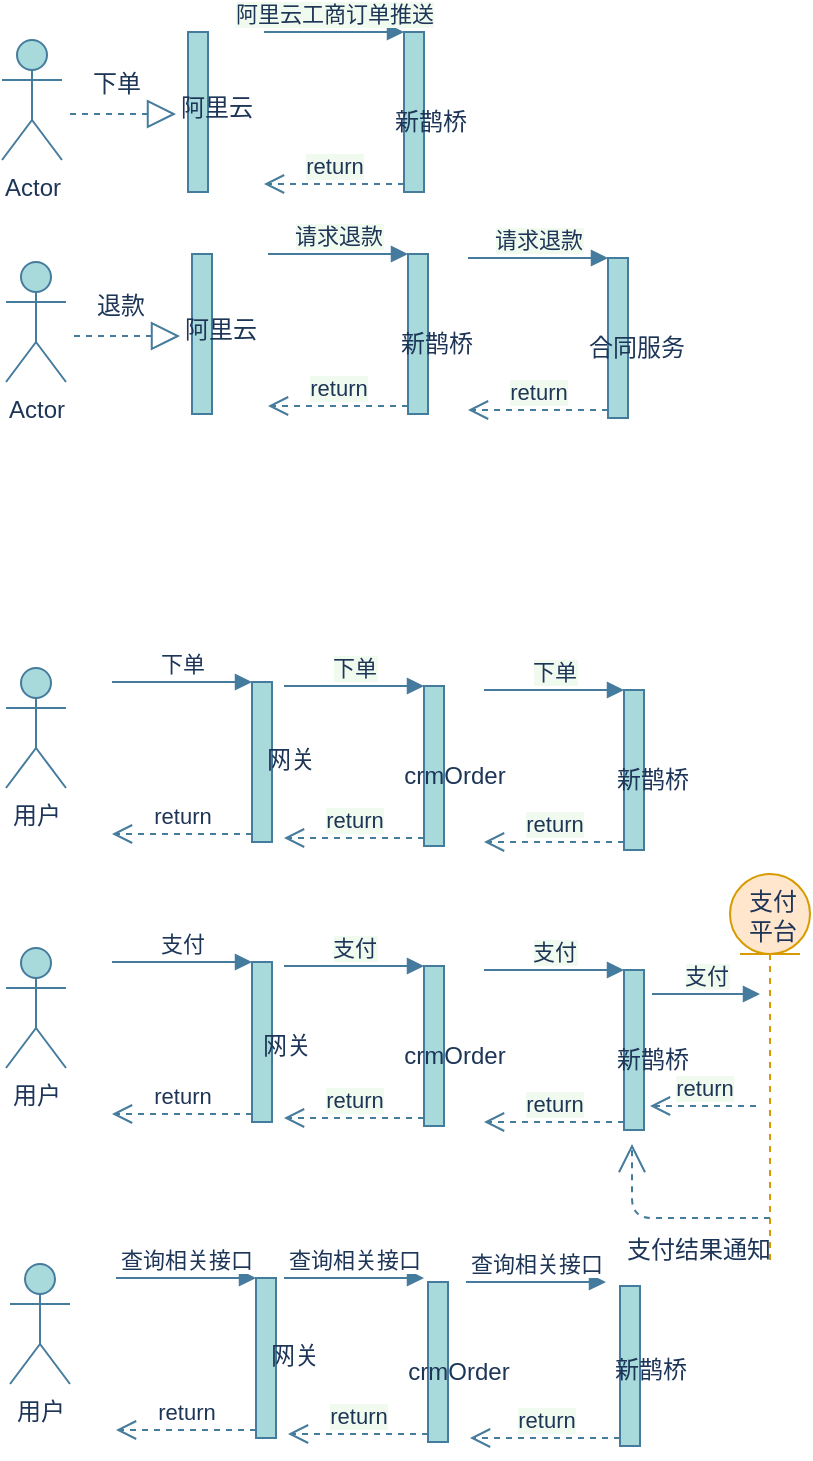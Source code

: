 <mxfile version="13.7.9" type="github">
  <diagram id="Jc_30RcocqYq5MS6rPjL" name="第 1 页">
    <mxGraphModel dx="1585" dy="1418" grid="0" gridSize="10" guides="1" tooltips="1" connect="1" arrows="1" fold="1" page="0" pageScale="1" pageWidth="827" pageHeight="1169" background="none" math="0" shadow="0">
      <root>
        <mxCell id="0" />
        <mxCell id="1" parent="0" />
        <mxCell id="dd1Pwm3FZd1DK2K9cNNF-4" value="Actor" style="shape=umlActor;verticalLabelPosition=bottom;verticalAlign=top;html=1;outlineConnect=0;fillColor=#A8DADC;strokeColor=#457B9D;fontColor=#1D3557;" vertex="1" parent="1">
          <mxGeometry x="-188" y="-426" width="30" height="60" as="geometry" />
        </mxCell>
        <mxCell id="dd1Pwm3FZd1DK2K9cNNF-7" value="" style="html=1;points=[];perimeter=orthogonalPerimeter;fillColor=#A8DADC;strokeColor=#457B9D;fontColor=#1D3557;" vertex="1" parent="1">
          <mxGeometry x="13" y="-430" width="10" height="80" as="geometry" />
        </mxCell>
        <mxCell id="dd1Pwm3FZd1DK2K9cNNF-8" value="阿里云工商订单推送" style="html=1;verticalAlign=bottom;endArrow=block;entryX=0;entryY=0;labelBackgroundColor=#F1FAEE;strokeColor=#457B9D;fontColor=#1D3557;" edge="1" target="dd1Pwm3FZd1DK2K9cNNF-7" parent="1">
          <mxGeometry relative="1" as="geometry">
            <mxPoint x="-57" y="-430" as="sourcePoint" />
          </mxGeometry>
        </mxCell>
        <mxCell id="dd1Pwm3FZd1DK2K9cNNF-9" value="return" style="html=1;verticalAlign=bottom;endArrow=open;dashed=1;endSize=8;exitX=0;exitY=0.95;labelBackgroundColor=#F1FAEE;strokeColor=#457B9D;fontColor=#1D3557;" edge="1" source="dd1Pwm3FZd1DK2K9cNNF-7" parent="1">
          <mxGeometry relative="1" as="geometry">
            <mxPoint x="-57" y="-354" as="targetPoint" />
          </mxGeometry>
        </mxCell>
        <mxCell id="dd1Pwm3FZd1DK2K9cNNF-10" value="" style="html=1;points=[];perimeter=orthogonalPerimeter;fillColor=#A8DADC;strokeColor=#457B9D;fontColor=#1D3557;" vertex="1" parent="1">
          <mxGeometry x="-95" y="-430" width="10" height="80" as="geometry" />
        </mxCell>
        <mxCell id="dd1Pwm3FZd1DK2K9cNNF-12" value="" style="endArrow=block;dashed=1;endFill=0;endSize=12;html=1;labelBackgroundColor=#F1FAEE;strokeColor=#457B9D;fontColor=#1D3557;" edge="1" parent="1">
          <mxGeometry width="160" relative="1" as="geometry">
            <mxPoint x="-154" y="-389" as="sourcePoint" />
            <mxPoint x="-101" y="-389" as="targetPoint" />
          </mxGeometry>
        </mxCell>
        <mxCell id="dd1Pwm3FZd1DK2K9cNNF-13" value="下单" style="text;html=1;align=center;verticalAlign=middle;resizable=0;points=[];autosize=1;fontColor=#1D3557;" vertex="1" parent="1">
          <mxGeometry x="-148" y="-413" width="34" height="18" as="geometry" />
        </mxCell>
        <mxCell id="dd1Pwm3FZd1DK2K9cNNF-14" value="阿里云" style="text;html=1;align=center;verticalAlign=middle;resizable=0;points=[];autosize=1;fontColor=#1D3557;" vertex="1" parent="1">
          <mxGeometry x="-104" y="-401" width="46" height="18" as="geometry" />
        </mxCell>
        <mxCell id="dd1Pwm3FZd1DK2K9cNNF-15" value="新鹊桥" style="text;html=1;align=center;verticalAlign=middle;resizable=0;points=[];autosize=1;fontColor=#1D3557;" vertex="1" parent="1">
          <mxGeometry x="3" y="-394" width="46" height="18" as="geometry" />
        </mxCell>
        <mxCell id="dd1Pwm3FZd1DK2K9cNNF-17" value="Actor" style="shape=umlActor;verticalLabelPosition=bottom;verticalAlign=top;html=1;outlineConnect=0;fillColor=#A8DADC;strokeColor=#457B9D;fontColor=#1D3557;" vertex="1" parent="1">
          <mxGeometry x="-186" y="-315" width="30" height="60" as="geometry" />
        </mxCell>
        <mxCell id="dd1Pwm3FZd1DK2K9cNNF-18" value="" style="html=1;points=[];perimeter=orthogonalPerimeter;fillColor=#A8DADC;strokeColor=#457B9D;fontColor=#1D3557;" vertex="1" parent="1">
          <mxGeometry x="15" y="-319" width="10" height="80" as="geometry" />
        </mxCell>
        <mxCell id="dd1Pwm3FZd1DK2K9cNNF-19" value="请求退款" style="html=1;verticalAlign=bottom;endArrow=block;entryX=0;entryY=0;labelBackgroundColor=#F1FAEE;strokeColor=#457B9D;fontColor=#1D3557;" edge="1" parent="1" target="dd1Pwm3FZd1DK2K9cNNF-18">
          <mxGeometry relative="1" as="geometry">
            <mxPoint x="-55" y="-319" as="sourcePoint" />
          </mxGeometry>
        </mxCell>
        <mxCell id="dd1Pwm3FZd1DK2K9cNNF-20" value="return" style="html=1;verticalAlign=bottom;endArrow=open;dashed=1;endSize=8;exitX=0;exitY=0.95;labelBackgroundColor=#F1FAEE;strokeColor=#457B9D;fontColor=#1D3557;" edge="1" parent="1" source="dd1Pwm3FZd1DK2K9cNNF-18">
          <mxGeometry relative="1" as="geometry">
            <mxPoint x="-55" y="-243" as="targetPoint" />
          </mxGeometry>
        </mxCell>
        <mxCell id="dd1Pwm3FZd1DK2K9cNNF-21" value="" style="html=1;points=[];perimeter=orthogonalPerimeter;fillColor=#A8DADC;strokeColor=#457B9D;fontColor=#1D3557;" vertex="1" parent="1">
          <mxGeometry x="-93" y="-319" width="10" height="80" as="geometry" />
        </mxCell>
        <mxCell id="dd1Pwm3FZd1DK2K9cNNF-22" value="" style="endArrow=block;dashed=1;endFill=0;endSize=12;html=1;labelBackgroundColor=#F1FAEE;strokeColor=#457B9D;fontColor=#1D3557;" edge="1" parent="1">
          <mxGeometry width="160" relative="1" as="geometry">
            <mxPoint x="-152" y="-278" as="sourcePoint" />
            <mxPoint x="-99" y="-278" as="targetPoint" />
          </mxGeometry>
        </mxCell>
        <mxCell id="dd1Pwm3FZd1DK2K9cNNF-23" value="退款" style="text;html=1;align=center;verticalAlign=middle;resizable=0;points=[];autosize=1;fontColor=#1D3557;" vertex="1" parent="1">
          <mxGeometry x="-146" y="-302" width="34" height="18" as="geometry" />
        </mxCell>
        <mxCell id="dd1Pwm3FZd1DK2K9cNNF-24" value="阿里云" style="text;html=1;align=center;verticalAlign=middle;resizable=0;points=[];autosize=1;fontColor=#1D3557;" vertex="1" parent="1">
          <mxGeometry x="-102" y="-290" width="46" height="18" as="geometry" />
        </mxCell>
        <mxCell id="dd1Pwm3FZd1DK2K9cNNF-25" value="新鹊桥" style="text;html=1;align=center;verticalAlign=middle;resizable=0;points=[];autosize=1;fontColor=#1D3557;" vertex="1" parent="1">
          <mxGeometry x="6" y="-283" width="46" height="18" as="geometry" />
        </mxCell>
        <mxCell id="dd1Pwm3FZd1DK2K9cNNF-26" value="" style="html=1;points=[];perimeter=orthogonalPerimeter;fillColor=#A8DADC;strokeColor=#457B9D;fontColor=#1D3557;" vertex="1" parent="1">
          <mxGeometry x="115" y="-317" width="10" height="80" as="geometry" />
        </mxCell>
        <mxCell id="dd1Pwm3FZd1DK2K9cNNF-27" value="请求退款" style="html=1;verticalAlign=bottom;endArrow=block;entryX=0;entryY=0;labelBackgroundColor=#F1FAEE;strokeColor=#457B9D;fontColor=#1D3557;" edge="1" parent="1" target="dd1Pwm3FZd1DK2K9cNNF-26">
          <mxGeometry relative="1" as="geometry">
            <mxPoint x="45" y="-317" as="sourcePoint" />
          </mxGeometry>
        </mxCell>
        <mxCell id="dd1Pwm3FZd1DK2K9cNNF-28" value="return" style="html=1;verticalAlign=bottom;endArrow=open;dashed=1;endSize=8;exitX=0;exitY=0.95;labelBackgroundColor=#F1FAEE;strokeColor=#457B9D;fontColor=#1D3557;" edge="1" parent="1" source="dd1Pwm3FZd1DK2K9cNNF-26">
          <mxGeometry relative="1" as="geometry">
            <mxPoint x="45" y="-241" as="targetPoint" />
          </mxGeometry>
        </mxCell>
        <mxCell id="dd1Pwm3FZd1DK2K9cNNF-29" value="合同服务" style="text;html=1;align=center;verticalAlign=middle;resizable=0;points=[];autosize=1;fontColor=#1D3557;" vertex="1" parent="1">
          <mxGeometry x="100" y="-281" width="58" height="18" as="geometry" />
        </mxCell>
        <mxCell id="dd1Pwm3FZd1DK2K9cNNF-30" value="用户" style="shape=umlActor;verticalLabelPosition=bottom;verticalAlign=top;html=1;outlineConnect=0;fillColor=#A8DADC;strokeColor=#457B9D;fontColor=#1D3557;" vertex="1" parent="1">
          <mxGeometry x="-186" y="-112" width="30" height="60" as="geometry" />
        </mxCell>
        <mxCell id="dd1Pwm3FZd1DK2K9cNNF-31" value="" style="html=1;points=[];perimeter=orthogonalPerimeter;fillColor=#A8DADC;strokeColor=#457B9D;fontColor=#1D3557;" vertex="1" parent="1">
          <mxGeometry x="23" y="-103" width="10" height="80" as="geometry" />
        </mxCell>
        <mxCell id="dd1Pwm3FZd1DK2K9cNNF-32" value="下单" style="html=1;verticalAlign=bottom;endArrow=block;entryX=0;entryY=0;labelBackgroundColor=#F1FAEE;strokeColor=#457B9D;fontColor=#1D3557;" edge="1" parent="1" target="dd1Pwm3FZd1DK2K9cNNF-31">
          <mxGeometry relative="1" as="geometry">
            <mxPoint x="-47" y="-103" as="sourcePoint" />
          </mxGeometry>
        </mxCell>
        <mxCell id="dd1Pwm3FZd1DK2K9cNNF-33" value="return" style="html=1;verticalAlign=bottom;endArrow=open;dashed=1;endSize=8;exitX=0;exitY=0.95;labelBackgroundColor=#F1FAEE;strokeColor=#457B9D;fontColor=#1D3557;" edge="1" parent="1" source="dd1Pwm3FZd1DK2K9cNNF-31">
          <mxGeometry relative="1" as="geometry">
            <mxPoint x="-47" y="-27" as="targetPoint" />
          </mxGeometry>
        </mxCell>
        <mxCell id="dd1Pwm3FZd1DK2K9cNNF-38" value="crmOrder" style="text;html=1;align=center;verticalAlign=middle;resizable=0;points=[];autosize=1;fontColor=#1D3557;" vertex="1" parent="1">
          <mxGeometry x="7" y="-67" width="61" height="18" as="geometry" />
        </mxCell>
        <mxCell id="dd1Pwm3FZd1DK2K9cNNF-39" value="" style="html=1;points=[];perimeter=orthogonalPerimeter;fillColor=#A8DADC;strokeColor=#457B9D;fontColor=#1D3557;" vertex="1" parent="1">
          <mxGeometry x="123" y="-101" width="10" height="80" as="geometry" />
        </mxCell>
        <mxCell id="dd1Pwm3FZd1DK2K9cNNF-40" value="下单" style="html=1;verticalAlign=bottom;endArrow=block;entryX=0;entryY=0;labelBackgroundColor=#F1FAEE;strokeColor=#457B9D;fontColor=#1D3557;" edge="1" parent="1" target="dd1Pwm3FZd1DK2K9cNNF-39">
          <mxGeometry relative="1" as="geometry">
            <mxPoint x="53" y="-101" as="sourcePoint" />
          </mxGeometry>
        </mxCell>
        <mxCell id="dd1Pwm3FZd1DK2K9cNNF-41" value="return" style="html=1;verticalAlign=bottom;endArrow=open;dashed=1;endSize=8;exitX=0;exitY=0.95;labelBackgroundColor=#F1FAEE;strokeColor=#457B9D;fontColor=#1D3557;" edge="1" parent="1" source="dd1Pwm3FZd1DK2K9cNNF-39">
          <mxGeometry relative="1" as="geometry">
            <mxPoint x="53" y="-25" as="targetPoint" />
          </mxGeometry>
        </mxCell>
        <mxCell id="dd1Pwm3FZd1DK2K9cNNF-42" value="新鹊桥" style="text;html=1;align=center;verticalAlign=middle;resizable=0;points=[];autosize=1;fontColor=#1D3557;" vertex="1" parent="1">
          <mxGeometry x="114" y="-65" width="46" height="18" as="geometry" />
        </mxCell>
        <mxCell id="dd1Pwm3FZd1DK2K9cNNF-43" value="" style="html=1;points=[];perimeter=orthogonalPerimeter;rounded=0;sketch=0;strokeColor=#457B9D;fillColor=#A8DADC;fontColor=#1D3557;" vertex="1" parent="1">
          <mxGeometry x="-63" y="-105" width="10" height="80" as="geometry" />
        </mxCell>
        <mxCell id="dd1Pwm3FZd1DK2K9cNNF-44" value="下单" style="html=1;verticalAlign=bottom;endArrow=block;entryX=0;entryY=0;strokeColor=#457B9D;fillColor=#A8DADC;fontColor=#1D3557;" edge="1" target="dd1Pwm3FZd1DK2K9cNNF-43" parent="1">
          <mxGeometry relative="1" as="geometry">
            <mxPoint x="-133" y="-105" as="sourcePoint" />
          </mxGeometry>
        </mxCell>
        <mxCell id="dd1Pwm3FZd1DK2K9cNNF-45" value="return" style="html=1;verticalAlign=bottom;endArrow=open;dashed=1;endSize=8;exitX=0;exitY=0.95;strokeColor=#457B9D;fillColor=#A8DADC;fontColor=#1D3557;" edge="1" source="dd1Pwm3FZd1DK2K9cNNF-43" parent="1">
          <mxGeometry relative="1" as="geometry">
            <mxPoint x="-133" y="-29" as="targetPoint" />
          </mxGeometry>
        </mxCell>
        <mxCell id="dd1Pwm3FZd1DK2K9cNNF-49" value="用户" style="shape=umlActor;verticalLabelPosition=bottom;verticalAlign=top;html=1;outlineConnect=0;fillColor=#A8DADC;strokeColor=#457B9D;fontColor=#1D3557;" vertex="1" parent="1">
          <mxGeometry x="-186" y="28" width="30" height="60" as="geometry" />
        </mxCell>
        <mxCell id="dd1Pwm3FZd1DK2K9cNNF-50" value="" style="html=1;points=[];perimeter=orthogonalPerimeter;fillColor=#A8DADC;strokeColor=#457B9D;fontColor=#1D3557;" vertex="1" parent="1">
          <mxGeometry x="23" y="37" width="10" height="80" as="geometry" />
        </mxCell>
        <mxCell id="dd1Pwm3FZd1DK2K9cNNF-51" value="支付" style="html=1;verticalAlign=bottom;endArrow=block;entryX=0;entryY=0;labelBackgroundColor=#F1FAEE;strokeColor=#457B9D;fontColor=#1D3557;" edge="1" parent="1" target="dd1Pwm3FZd1DK2K9cNNF-50">
          <mxGeometry relative="1" as="geometry">
            <mxPoint x="-47" y="37" as="sourcePoint" />
          </mxGeometry>
        </mxCell>
        <mxCell id="dd1Pwm3FZd1DK2K9cNNF-52" value="return" style="html=1;verticalAlign=bottom;endArrow=open;dashed=1;endSize=8;exitX=0;exitY=0.95;labelBackgroundColor=#F1FAEE;strokeColor=#457B9D;fontColor=#1D3557;" edge="1" parent="1" source="dd1Pwm3FZd1DK2K9cNNF-50">
          <mxGeometry relative="1" as="geometry">
            <mxPoint x="-47" y="113" as="targetPoint" />
          </mxGeometry>
        </mxCell>
        <mxCell id="dd1Pwm3FZd1DK2K9cNNF-53" value="crmOrder" style="text;html=1;align=center;verticalAlign=middle;resizable=0;points=[];autosize=1;fontColor=#1D3557;" vertex="1" parent="1">
          <mxGeometry x="7" y="73" width="61" height="18" as="geometry" />
        </mxCell>
        <mxCell id="dd1Pwm3FZd1DK2K9cNNF-54" value="" style="html=1;points=[];perimeter=orthogonalPerimeter;fillColor=#A8DADC;strokeColor=#457B9D;fontColor=#1D3557;" vertex="1" parent="1">
          <mxGeometry x="123" y="39" width="10" height="80" as="geometry" />
        </mxCell>
        <mxCell id="dd1Pwm3FZd1DK2K9cNNF-55" value="支付" style="html=1;verticalAlign=bottom;endArrow=block;entryX=0;entryY=0;labelBackgroundColor=#F1FAEE;strokeColor=#457B9D;fontColor=#1D3557;" edge="1" parent="1" target="dd1Pwm3FZd1DK2K9cNNF-54">
          <mxGeometry relative="1" as="geometry">
            <mxPoint x="53" y="39" as="sourcePoint" />
          </mxGeometry>
        </mxCell>
        <mxCell id="dd1Pwm3FZd1DK2K9cNNF-56" value="return" style="html=1;verticalAlign=bottom;endArrow=open;dashed=1;endSize=8;exitX=0;exitY=0.95;labelBackgroundColor=#F1FAEE;strokeColor=#457B9D;fontColor=#1D3557;" edge="1" parent="1" source="dd1Pwm3FZd1DK2K9cNNF-54">
          <mxGeometry relative="1" as="geometry">
            <mxPoint x="53" y="115" as="targetPoint" />
          </mxGeometry>
        </mxCell>
        <mxCell id="dd1Pwm3FZd1DK2K9cNNF-57" value="新鹊桥" style="text;html=1;align=center;verticalAlign=middle;resizable=0;points=[];autosize=1;fontColor=#1D3557;" vertex="1" parent="1">
          <mxGeometry x="114" y="75" width="46" height="18" as="geometry" />
        </mxCell>
        <mxCell id="dd1Pwm3FZd1DK2K9cNNF-58" value="" style="html=1;points=[];perimeter=orthogonalPerimeter;rounded=0;sketch=0;strokeColor=#457B9D;fillColor=#A8DADC;fontColor=#1D3557;" vertex="1" parent="1">
          <mxGeometry x="-63" y="35" width="10" height="80" as="geometry" />
        </mxCell>
        <mxCell id="dd1Pwm3FZd1DK2K9cNNF-59" value="支付" style="html=1;verticalAlign=bottom;endArrow=block;entryX=0;entryY=0;strokeColor=#457B9D;fillColor=#A8DADC;fontColor=#1D3557;" edge="1" parent="1" target="dd1Pwm3FZd1DK2K9cNNF-58">
          <mxGeometry relative="1" as="geometry">
            <mxPoint x="-133" y="35" as="sourcePoint" />
          </mxGeometry>
        </mxCell>
        <mxCell id="dd1Pwm3FZd1DK2K9cNNF-60" value="return" style="html=1;verticalAlign=bottom;endArrow=open;dashed=1;endSize=8;exitX=0;exitY=0.95;strokeColor=#457B9D;fillColor=#A8DADC;fontColor=#1D3557;" edge="1" parent="1" source="dd1Pwm3FZd1DK2K9cNNF-58">
          <mxGeometry relative="1" as="geometry">
            <mxPoint x="-133" y="111" as="targetPoint" />
          </mxGeometry>
        </mxCell>
        <mxCell id="dd1Pwm3FZd1DK2K9cNNF-61" value="网关" style="text;html=1;align=center;verticalAlign=middle;resizable=0;points=[];autosize=1;fontColor=#1D3557;" vertex="1" parent="1">
          <mxGeometry x="-61" y="-75" width="34" height="18" as="geometry" />
        </mxCell>
        <mxCell id="dd1Pwm3FZd1DK2K9cNNF-62" value="网关" style="text;html=1;align=center;verticalAlign=middle;resizable=0;points=[];autosize=1;fontColor=#1D3557;" vertex="1" parent="1">
          <mxGeometry x="-63" y="68" width="34" height="18" as="geometry" />
        </mxCell>
        <mxCell id="dd1Pwm3FZd1DK2K9cNNF-64" value="" style="shape=umlLifeline;participant=umlEntity;perimeter=lifelinePerimeter;whiteSpace=wrap;html=1;container=1;collapsible=0;recursiveResize=0;verticalAlign=top;spacingTop=36;outlineConnect=0;rounded=0;sketch=0;strokeColor=#d79b00;fillColor=#ffe6cc;" vertex="1" parent="1">
          <mxGeometry x="176" y="-9" width="40" height="195" as="geometry" />
        </mxCell>
        <mxCell id="dd1Pwm3FZd1DK2K9cNNF-65" value="支付&lt;br&gt;平台" style="text;html=1;align=center;verticalAlign=middle;resizable=0;points=[];autosize=1;fontColor=#1D3557;" vertex="1" parent="dd1Pwm3FZd1DK2K9cNNF-64">
          <mxGeometry x="4" y="5" width="34" height="32" as="geometry" />
        </mxCell>
        <mxCell id="dd1Pwm3FZd1DK2K9cNNF-66" value="支付" style="html=1;verticalAlign=bottom;endArrow=block;labelBackgroundColor=#F1FAEE;strokeColor=#457B9D;fontColor=#1D3557;" edge="1" parent="1">
          <mxGeometry relative="1" as="geometry">
            <mxPoint x="137" y="51" as="sourcePoint" />
            <mxPoint x="191" y="51" as="targetPoint" />
          </mxGeometry>
        </mxCell>
        <mxCell id="dd1Pwm3FZd1DK2K9cNNF-67" value="return" style="html=1;verticalAlign=bottom;endArrow=open;dashed=1;endSize=8;labelBackgroundColor=#F1FAEE;strokeColor=#457B9D;fontColor=#1D3557;" edge="1" parent="1">
          <mxGeometry relative="1" as="geometry">
            <mxPoint x="136" y="107" as="targetPoint" />
            <mxPoint x="189" y="107" as="sourcePoint" />
          </mxGeometry>
        </mxCell>
        <mxCell id="dd1Pwm3FZd1DK2K9cNNF-69" value="" style="endArrow=open;endFill=1;endSize=12;html=1;strokeColor=#457B9D;fillColor=#A8DADC;fontColor=#1D3557;dashed=1;" edge="1" parent="1">
          <mxGeometry width="160" relative="1" as="geometry">
            <mxPoint x="196" y="163" as="sourcePoint" />
            <mxPoint x="127" y="126" as="targetPoint" />
            <Array as="points">
              <mxPoint x="127" y="163" />
            </Array>
          </mxGeometry>
        </mxCell>
        <mxCell id="dd1Pwm3FZd1DK2K9cNNF-70" value="支付结果通知" style="text;html=1;align=center;verticalAlign=middle;resizable=0;points=[];autosize=1;fontColor=#1D3557;" vertex="1" parent="1">
          <mxGeometry x="119" y="170" width="82" height="18" as="geometry" />
        </mxCell>
        <mxCell id="dd1Pwm3FZd1DK2K9cNNF-71" value="用户" style="shape=umlActor;verticalLabelPosition=bottom;verticalAlign=top;html=1;outlineConnect=0;fillColor=#A8DADC;strokeColor=#457B9D;fontColor=#1D3557;" vertex="1" parent="1">
          <mxGeometry x="-184" y="186" width="30" height="60" as="geometry" />
        </mxCell>
        <mxCell id="dd1Pwm3FZd1DK2K9cNNF-72" value="" style="html=1;points=[];perimeter=orthogonalPerimeter;fillColor=#A8DADC;strokeColor=#457B9D;fontColor=#1D3557;" vertex="1" parent="1">
          <mxGeometry x="25" y="195" width="10" height="80" as="geometry" />
        </mxCell>
        <mxCell id="dd1Pwm3FZd1DK2K9cNNF-74" value="return" style="html=1;verticalAlign=bottom;endArrow=open;dashed=1;endSize=8;exitX=0;exitY=0.95;labelBackgroundColor=#F1FAEE;strokeColor=#457B9D;fontColor=#1D3557;" edge="1" parent="1" source="dd1Pwm3FZd1DK2K9cNNF-72">
          <mxGeometry relative="1" as="geometry">
            <mxPoint x="-45" y="271" as="targetPoint" />
          </mxGeometry>
        </mxCell>
        <mxCell id="dd1Pwm3FZd1DK2K9cNNF-75" value="crmOrder" style="text;html=1;align=center;verticalAlign=middle;resizable=0;points=[];autosize=1;fontColor=#1D3557;" vertex="1" parent="1">
          <mxGeometry x="9" y="231" width="61" height="18" as="geometry" />
        </mxCell>
        <mxCell id="dd1Pwm3FZd1DK2K9cNNF-76" value="" style="html=1;points=[];perimeter=orthogonalPerimeter;fillColor=#A8DADC;strokeColor=#457B9D;fontColor=#1D3557;" vertex="1" parent="1">
          <mxGeometry x="121" y="197" width="10" height="80" as="geometry" />
        </mxCell>
        <mxCell id="dd1Pwm3FZd1DK2K9cNNF-78" value="return" style="html=1;verticalAlign=bottom;endArrow=open;dashed=1;endSize=8;exitX=0;exitY=0.95;labelBackgroundColor=#F1FAEE;strokeColor=#457B9D;fontColor=#1D3557;" edge="1" parent="1" source="dd1Pwm3FZd1DK2K9cNNF-76">
          <mxGeometry relative="1" as="geometry">
            <mxPoint x="46" y="273" as="targetPoint" />
          </mxGeometry>
        </mxCell>
        <mxCell id="dd1Pwm3FZd1DK2K9cNNF-79" value="" style="html=1;points=[];perimeter=orthogonalPerimeter;rounded=0;sketch=0;strokeColor=#457B9D;fillColor=#A8DADC;fontColor=#1D3557;" vertex="1" parent="1">
          <mxGeometry x="-61" y="193" width="10" height="80" as="geometry" />
        </mxCell>
        <mxCell id="dd1Pwm3FZd1DK2K9cNNF-80" value="查询相关接口" style="html=1;verticalAlign=bottom;endArrow=block;entryX=0;entryY=0;strokeColor=#457B9D;fillColor=#A8DADC;fontColor=#1D3557;" edge="1" parent="1" target="dd1Pwm3FZd1DK2K9cNNF-79">
          <mxGeometry relative="1" as="geometry">
            <mxPoint x="-131" y="193" as="sourcePoint" />
          </mxGeometry>
        </mxCell>
        <mxCell id="dd1Pwm3FZd1DK2K9cNNF-81" value="return" style="html=1;verticalAlign=bottom;endArrow=open;dashed=1;endSize=8;exitX=0;exitY=0.95;strokeColor=#457B9D;fillColor=#A8DADC;fontColor=#1D3557;" edge="1" parent="1" source="dd1Pwm3FZd1DK2K9cNNF-79">
          <mxGeometry relative="1" as="geometry">
            <mxPoint x="-131" y="269" as="targetPoint" />
          </mxGeometry>
        </mxCell>
        <mxCell id="dd1Pwm3FZd1DK2K9cNNF-82" value="网关" style="text;html=1;align=center;verticalAlign=middle;resizable=0;points=[];autosize=1;fontColor=#1D3557;" vertex="1" parent="1">
          <mxGeometry x="-59" y="223" width="34" height="18" as="geometry" />
        </mxCell>
        <mxCell id="dd1Pwm3FZd1DK2K9cNNF-84" value="查询相关接口" style="html=1;verticalAlign=bottom;endArrow=block;entryX=0;entryY=0;strokeColor=#457B9D;fillColor=#A8DADC;fontColor=#1D3557;" edge="1" parent="1">
          <mxGeometry relative="1" as="geometry">
            <mxPoint x="-47" y="193" as="sourcePoint" />
            <mxPoint x="23" y="193" as="targetPoint" />
          </mxGeometry>
        </mxCell>
        <mxCell id="dd1Pwm3FZd1DK2K9cNNF-85" value="查询相关接口" style="html=1;verticalAlign=bottom;endArrow=block;entryX=0;entryY=0;strokeColor=#457B9D;fillColor=#A8DADC;fontColor=#1D3557;" edge="1" parent="1">
          <mxGeometry relative="1" as="geometry">
            <mxPoint x="44" y="195" as="sourcePoint" />
            <mxPoint x="114" y="195" as="targetPoint" />
          </mxGeometry>
        </mxCell>
        <mxCell id="dd1Pwm3FZd1DK2K9cNNF-86" value="新鹊桥" style="text;html=1;align=center;verticalAlign=middle;resizable=0;points=[];autosize=1;fontColor=#1D3557;" vertex="1" parent="1">
          <mxGeometry x="113" y="230" width="46" height="18" as="geometry" />
        </mxCell>
      </root>
    </mxGraphModel>
  </diagram>
</mxfile>

